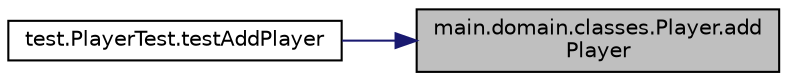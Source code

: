 digraph "main.domain.classes.Player.addPlayer"
{
 // INTERACTIVE_SVG=YES
 // LATEX_PDF_SIZE
  edge [fontname="Helvetica",fontsize="10",labelfontname="Helvetica",labelfontsize="10"];
  node [fontname="Helvetica",fontsize="10",shape=record];
  rankdir="RL";
  Node1 [label="main.domain.classes.Player.add\lPlayer",height=0.2,width=0.4,color="black", fillcolor="grey75", style="filled", fontcolor="black",tooltip=" "];
  Node1 -> Node2 [dir="back",color="midnightblue",fontsize="10",style="solid",fontname="Helvetica"];
  Node2 [label="test.PlayerTest.testAddPlayer",height=0.2,width=0.4,color="black", fillcolor="white", style="filled",URL="$classtest_1_1PlayerTest.html#a52206fe62d8a2443fefe559199a3a78f",tooltip=" "];
}
